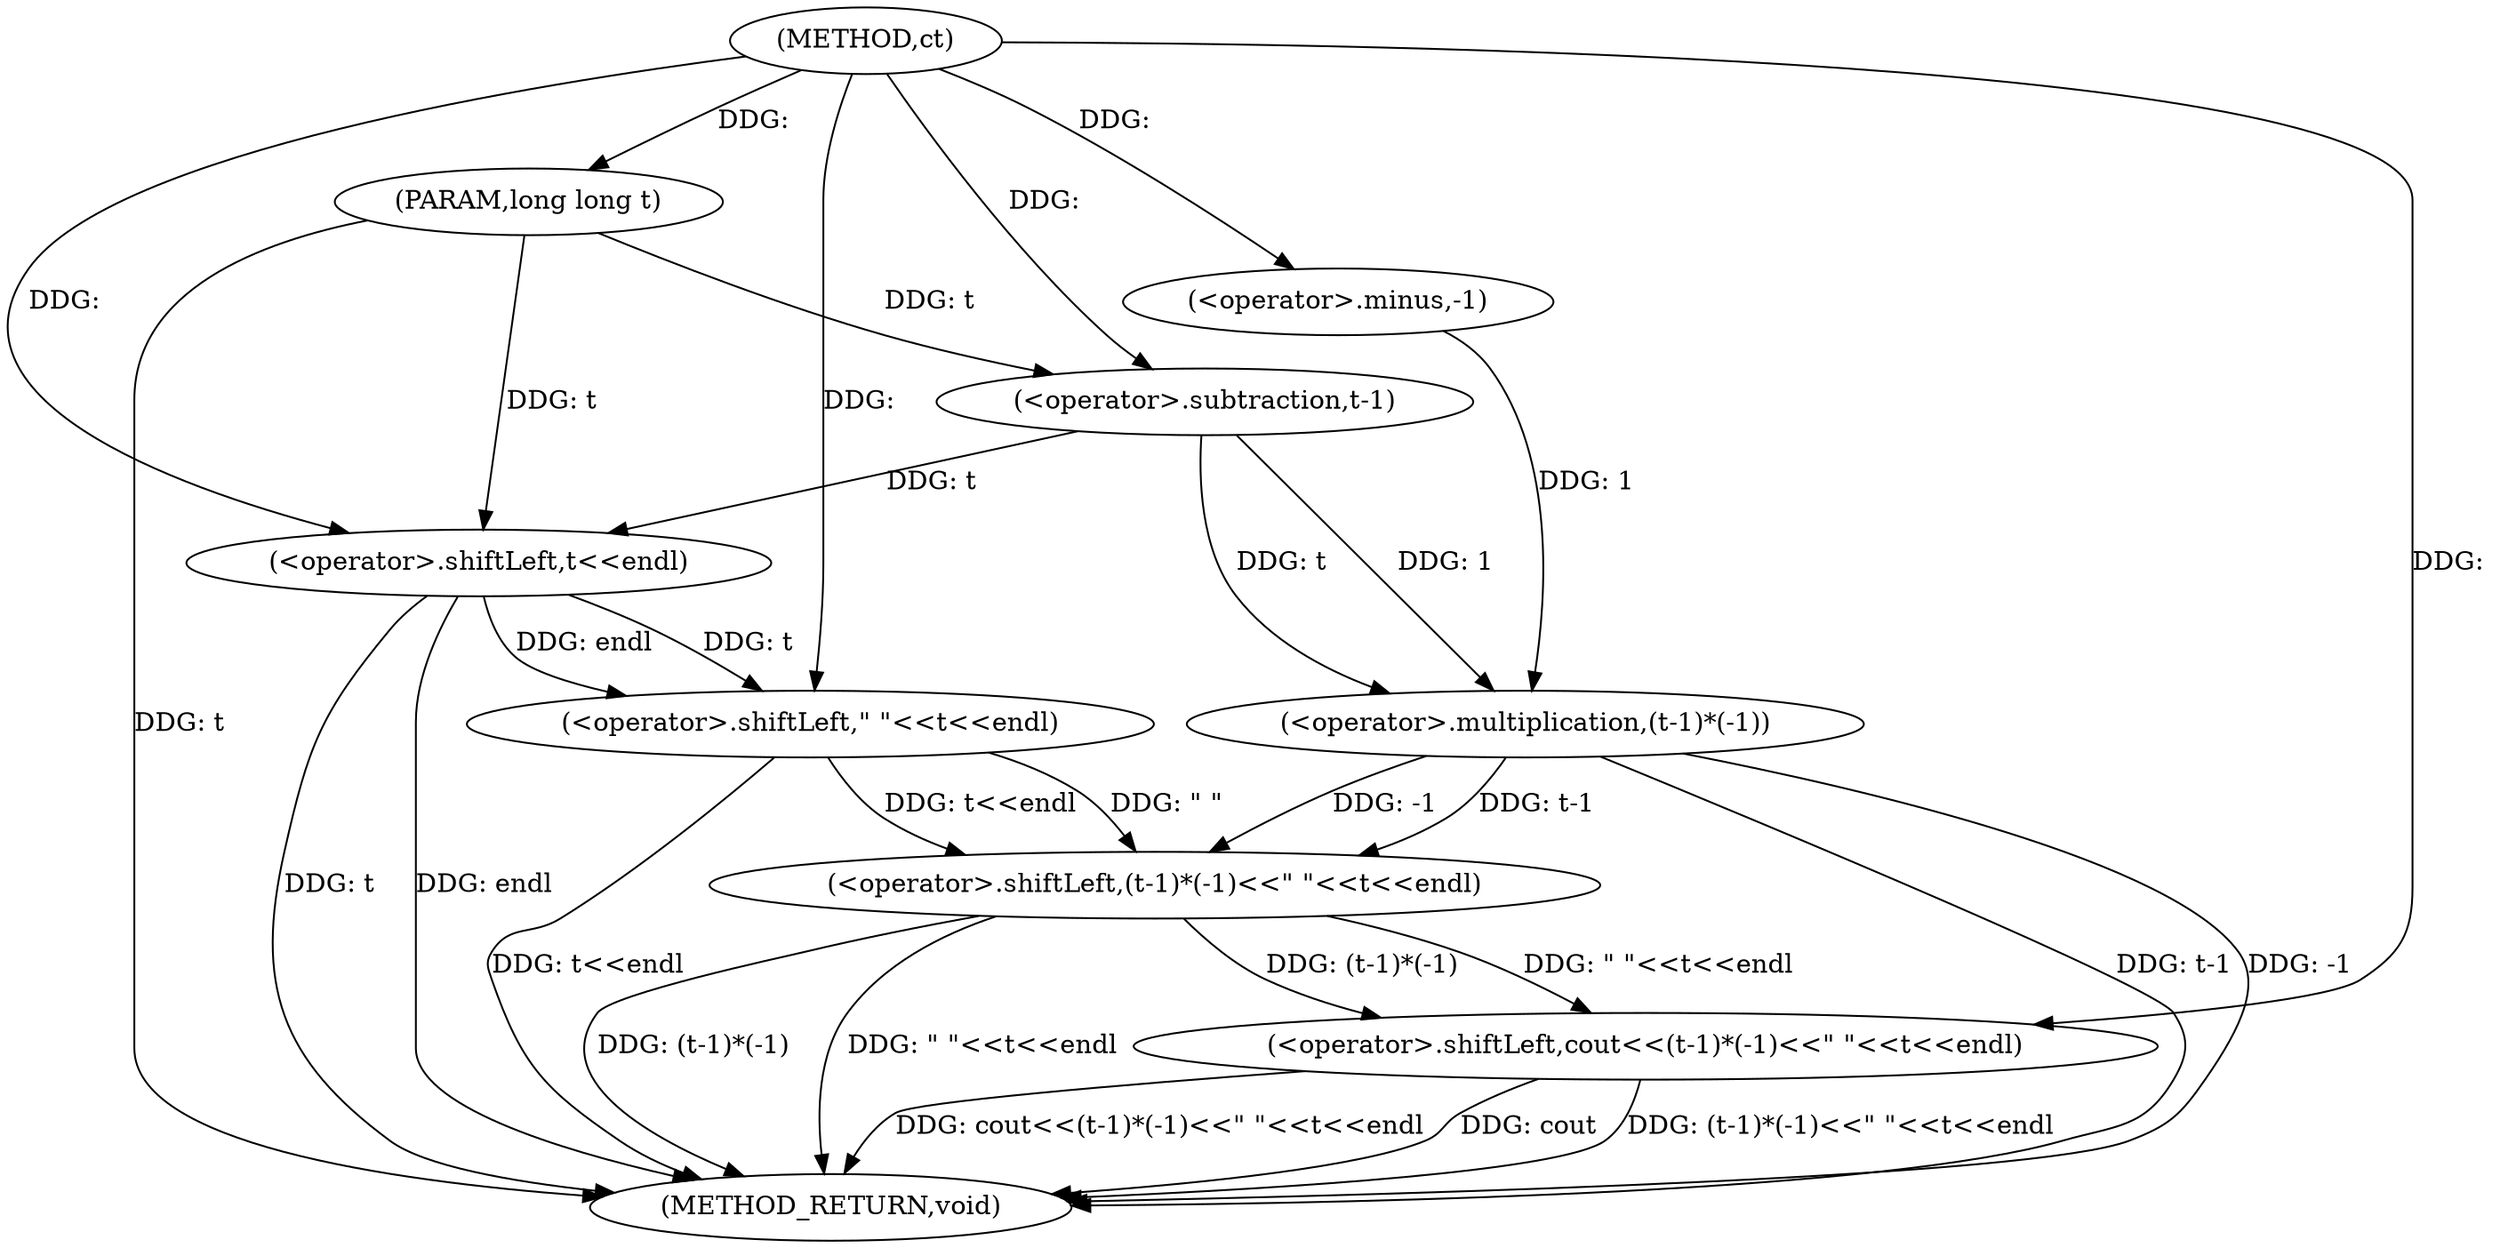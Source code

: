digraph "ct" {  
"1000101" [label = "(METHOD,ct)" ]
"1000118" [label = "(METHOD_RETURN,void)" ]
"1000102" [label = "(PARAM,long long t)" ]
"1000104" [label = "(<operator>.shiftLeft,cout<<(t-1)*(-1)<<\" \"<<t<<endl)" ]
"1000106" [label = "(<operator>.shiftLeft,(t-1)*(-1)<<\" \"<<t<<endl)" ]
"1000107" [label = "(<operator>.multiplication,(t-1)*(-1))" ]
"1000113" [label = "(<operator>.shiftLeft,\" \"<<t<<endl)" ]
"1000108" [label = "(<operator>.subtraction,t-1)" ]
"1000111" [label = "(<operator>.minus,-1)" ]
"1000115" [label = "(<operator>.shiftLeft,t<<endl)" ]
  "1000102" -> "1000118"  [ label = "DDG: t"] 
  "1000107" -> "1000118"  [ label = "DDG: t-1"] 
  "1000107" -> "1000118"  [ label = "DDG: -1"] 
  "1000106" -> "1000118"  [ label = "DDG: (t-1)*(-1)"] 
  "1000115" -> "1000118"  [ label = "DDG: t"] 
  "1000113" -> "1000118"  [ label = "DDG: t<<endl"] 
  "1000106" -> "1000118"  [ label = "DDG: \" \"<<t<<endl"] 
  "1000104" -> "1000118"  [ label = "DDG: (t-1)*(-1)<<\" \"<<t<<endl"] 
  "1000104" -> "1000118"  [ label = "DDG: cout<<(t-1)*(-1)<<\" \"<<t<<endl"] 
  "1000115" -> "1000118"  [ label = "DDG: endl"] 
  "1000104" -> "1000118"  [ label = "DDG: cout"] 
  "1000101" -> "1000102"  [ label = "DDG: "] 
  "1000101" -> "1000104"  [ label = "DDG: "] 
  "1000106" -> "1000104"  [ label = "DDG: (t-1)*(-1)"] 
  "1000106" -> "1000104"  [ label = "DDG: \" \"<<t<<endl"] 
  "1000107" -> "1000106"  [ label = "DDG: t-1"] 
  "1000107" -> "1000106"  [ label = "DDG: -1"] 
  "1000113" -> "1000106"  [ label = "DDG: t<<endl"] 
  "1000113" -> "1000106"  [ label = "DDG: \" \""] 
  "1000108" -> "1000107"  [ label = "DDG: 1"] 
  "1000108" -> "1000107"  [ label = "DDG: t"] 
  "1000111" -> "1000107"  [ label = "DDG: 1"] 
  "1000101" -> "1000113"  [ label = "DDG: "] 
  "1000115" -> "1000113"  [ label = "DDG: endl"] 
  "1000115" -> "1000113"  [ label = "DDG: t"] 
  "1000102" -> "1000108"  [ label = "DDG: t"] 
  "1000101" -> "1000108"  [ label = "DDG: "] 
  "1000101" -> "1000111"  [ label = "DDG: "] 
  "1000108" -> "1000115"  [ label = "DDG: t"] 
  "1000102" -> "1000115"  [ label = "DDG: t"] 
  "1000101" -> "1000115"  [ label = "DDG: "] 
}

